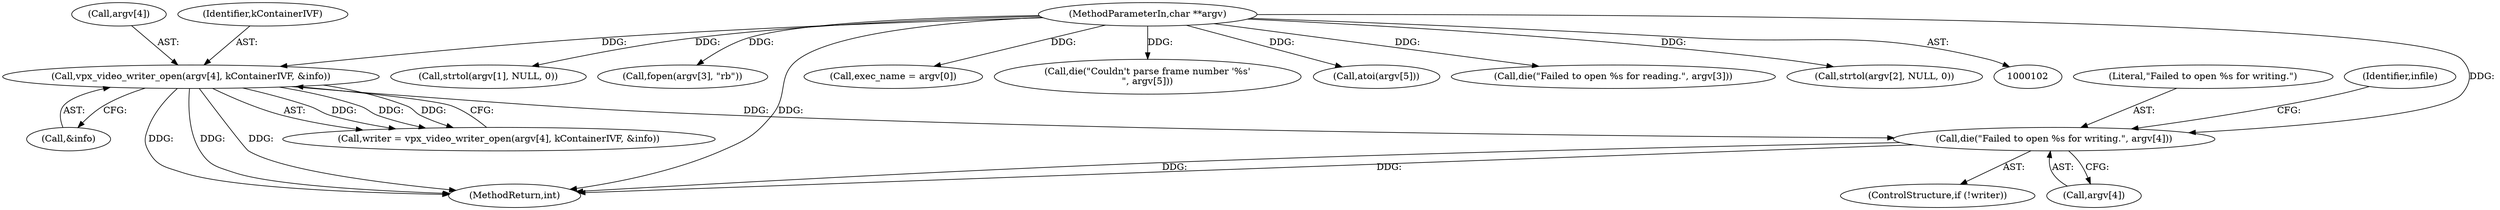 digraph "0_Android_5a9753fca56f0eeb9f61e342b2fccffc364f9426_23@pointer" {
"1000343" [label="(Call,die(\"Failed to open %s for writing.\", argv[4]))"];
"1000333" [label="(Call,vpx_video_writer_open(argv[4], kContainerIVF, &info))"];
"1000104" [label="(MethodParameterIn,char **argv)"];
"1000446" [label="(MethodReturn,int)"];
"1000331" [label="(Call,writer = vpx_video_writer_open(argv[4], kContainerIVF, &info))"];
"1000104" [label="(MethodParameterIn,char **argv)"];
"1000190" [label="(Call,strtol(argv[1], NULL, 0))"];
"1000352" [label="(Call,fopen(argv[3], \"rb\"))"];
"1000344" [label="(Literal,\"Failed to open %s for writing.\")"];
"1000345" [label="(Call,argv[4])"];
"1000338" [label="(Call,&info)"];
"1000145" [label="(Call,exec_name = argv[0])"];
"1000340" [label="(ControlStructure,if (!writer))"];
"1000343" [label="(Call,die(\"Failed to open %s for writing.\", argv[4]))"];
"1000333" [label="(Call,vpx_video_writer_open(argv[4], kContainerIVF, &info))"];
"1000174" [label="(Call,die(\"Couldn't parse frame number '%s'\n\", argv[5]))"];
"1000167" [label="(Call,atoi(argv[5]))"];
"1000357" [label="(Call,die(\"Failed to open %s for reading.\", argv[3]))"];
"1000337" [label="(Identifier,kContainerIVF)"];
"1000334" [label="(Call,argv[4])"];
"1000200" [label="(Call,strtol(argv[2], NULL, 0))"];
"1000351" [label="(Identifier,infile)"];
"1000343" -> "1000340"  [label="AST: "];
"1000343" -> "1000345"  [label="CFG: "];
"1000344" -> "1000343"  [label="AST: "];
"1000345" -> "1000343"  [label="AST: "];
"1000351" -> "1000343"  [label="CFG: "];
"1000343" -> "1000446"  [label="DDG: "];
"1000343" -> "1000446"  [label="DDG: "];
"1000333" -> "1000343"  [label="DDG: "];
"1000104" -> "1000343"  [label="DDG: "];
"1000333" -> "1000331"  [label="AST: "];
"1000333" -> "1000338"  [label="CFG: "];
"1000334" -> "1000333"  [label="AST: "];
"1000337" -> "1000333"  [label="AST: "];
"1000338" -> "1000333"  [label="AST: "];
"1000331" -> "1000333"  [label="CFG: "];
"1000333" -> "1000446"  [label="DDG: "];
"1000333" -> "1000446"  [label="DDG: "];
"1000333" -> "1000446"  [label="DDG: "];
"1000333" -> "1000331"  [label="DDG: "];
"1000333" -> "1000331"  [label="DDG: "];
"1000333" -> "1000331"  [label="DDG: "];
"1000104" -> "1000333"  [label="DDG: "];
"1000104" -> "1000102"  [label="AST: "];
"1000104" -> "1000446"  [label="DDG: "];
"1000104" -> "1000145"  [label="DDG: "];
"1000104" -> "1000167"  [label="DDG: "];
"1000104" -> "1000174"  [label="DDG: "];
"1000104" -> "1000190"  [label="DDG: "];
"1000104" -> "1000200"  [label="DDG: "];
"1000104" -> "1000352"  [label="DDG: "];
"1000104" -> "1000357"  [label="DDG: "];
}
